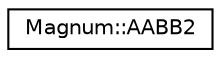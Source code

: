 digraph "圖形化之類別階層"
{
  edge [fontname="Helvetica",fontsize="10",labelfontname="Helvetica",labelfontsize="10"];
  node [fontname="Helvetica",fontsize="10",shape=record];
  rankdir="LR";
  Node1 [label="Magnum::AABB2",height=0.2,width=0.4,color="black", fillcolor="white", style="filled",URL="$class_magnum_1_1_a_a_b_b2.html"];
}
